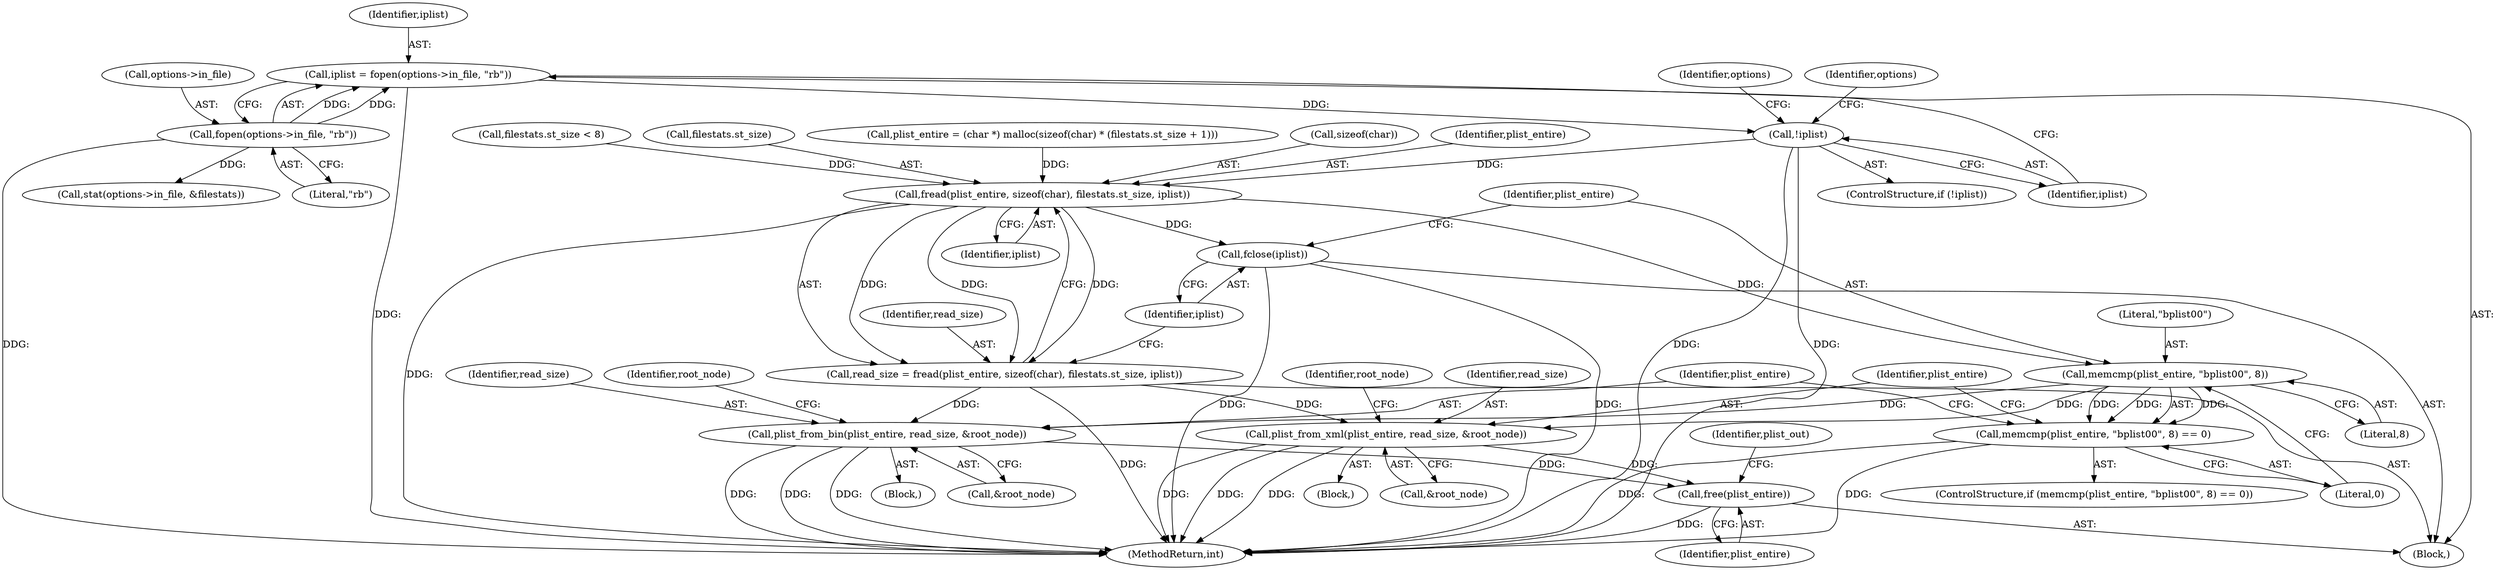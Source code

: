 digraph "0_libplist_7391a506352c009fe044dead7baad9e22dd279ee@API" {
"1000144" [label="(Call,iplist = fopen(options->in_file, \"rb\"))"];
"1000146" [label="(Call,fopen(options->in_file, \"rb\"))"];
"1000152" [label="(Call,!iplist)"];
"1000192" [label="(Call,fread(plist_entire, sizeof(char), filestats.st_size, iplist))"];
"1000190" [label="(Call,read_size = fread(plist_entire, sizeof(char), filestats.st_size, iplist))"];
"1000210" [label="(Call,plist_from_bin(plist_entire, read_size, &root_node))"];
"1000236" [label="(Call,free(plist_entire))"];
"1000223" [label="(Call,plist_from_xml(plist_entire, read_size, &root_node))"];
"1000200" [label="(Call,fclose(iplist))"];
"1000204" [label="(Call,memcmp(plist_entire, \"bplist00\", 8))"];
"1000203" [label="(Call,memcmp(plist_entire, \"bplist00\", 8) == 0)"];
"1000166" [label="(Call,filestats.st_size < 8)"];
"1000196" [label="(Call,filestats.st_size)"];
"1000224" [label="(Identifier,plist_entire)"];
"1000151" [label="(ControlStructure,if (!iplist))"];
"1000191" [label="(Identifier,read_size)"];
"1000177" [label="(Call,plist_entire = (char *) malloc(sizeof(char) * (filestats.st_size + 1)))"];
"1000223" [label="(Call,plist_from_xml(plist_entire, read_size, &root_node))"];
"1000194" [label="(Call,sizeof(char))"];
"1000212" [label="(Identifier,read_size)"];
"1000222" [label="(Block,)"];
"1000205" [label="(Identifier,plist_entire)"];
"1000225" [label="(Identifier,read_size)"];
"1000206" [label="(Literal,\"bplist00\")"];
"1000204" [label="(Call,memcmp(plist_entire, \"bplist00\", 8))"];
"1000213" [label="(Call,&root_node)"];
"1000210" [label="(Call,plist_from_bin(plist_entire, read_size, &root_node))"];
"1000190" [label="(Call,read_size = fread(plist_entire, sizeof(char), filestats.st_size, iplist))"];
"1000161" [label="(Identifier,options)"];
"1000156" [label="(Identifier,options)"];
"1000147" [label="(Call,options->in_file)"];
"1000216" [label="(Identifier,root_node)"];
"1000203" [label="(Call,memcmp(plist_entire, \"bplist00\", 8) == 0)"];
"1000200" [label="(Call,fclose(iplist))"];
"1000146" [label="(Call,fopen(options->in_file, \"rb\"))"];
"1000211" [label="(Identifier,plist_entire)"];
"1000237" [label="(Identifier,plist_entire)"];
"1000153" [label="(Identifier,iplist)"];
"1000229" [label="(Identifier,root_node)"];
"1000207" [label="(Literal,8)"];
"1000159" [label="(Call,stat(options->in_file, &filestats))"];
"1000103" [label="(Block,)"];
"1000202" [label="(ControlStructure,if (memcmp(plist_entire, \"bplist00\", 8) == 0))"];
"1000201" [label="(Identifier,iplist)"];
"1000226" [label="(Call,&root_node)"];
"1000288" [label="(MethodReturn,int)"];
"1000192" [label="(Call,fread(plist_entire, sizeof(char), filestats.st_size, iplist))"];
"1000152" [label="(Call,!iplist)"];
"1000145" [label="(Identifier,iplist)"];
"1000209" [label="(Block,)"];
"1000150" [label="(Literal,\"rb\")"];
"1000208" [label="(Literal,0)"];
"1000199" [label="(Identifier,iplist)"];
"1000193" [label="(Identifier,plist_entire)"];
"1000236" [label="(Call,free(plist_entire))"];
"1000239" [label="(Identifier,plist_out)"];
"1000144" [label="(Call,iplist = fopen(options->in_file, \"rb\"))"];
"1000144" -> "1000103"  [label="AST: "];
"1000144" -> "1000146"  [label="CFG: "];
"1000145" -> "1000144"  [label="AST: "];
"1000146" -> "1000144"  [label="AST: "];
"1000153" -> "1000144"  [label="CFG: "];
"1000144" -> "1000288"  [label="DDG: "];
"1000146" -> "1000144"  [label="DDG: "];
"1000146" -> "1000144"  [label="DDG: "];
"1000144" -> "1000152"  [label="DDG: "];
"1000146" -> "1000150"  [label="CFG: "];
"1000147" -> "1000146"  [label="AST: "];
"1000150" -> "1000146"  [label="AST: "];
"1000146" -> "1000288"  [label="DDG: "];
"1000146" -> "1000159"  [label="DDG: "];
"1000152" -> "1000151"  [label="AST: "];
"1000152" -> "1000153"  [label="CFG: "];
"1000153" -> "1000152"  [label="AST: "];
"1000156" -> "1000152"  [label="CFG: "];
"1000161" -> "1000152"  [label="CFG: "];
"1000152" -> "1000288"  [label="DDG: "];
"1000152" -> "1000288"  [label="DDG: "];
"1000152" -> "1000192"  [label="DDG: "];
"1000192" -> "1000190"  [label="AST: "];
"1000192" -> "1000199"  [label="CFG: "];
"1000193" -> "1000192"  [label="AST: "];
"1000194" -> "1000192"  [label="AST: "];
"1000196" -> "1000192"  [label="AST: "];
"1000199" -> "1000192"  [label="AST: "];
"1000190" -> "1000192"  [label="CFG: "];
"1000192" -> "1000288"  [label="DDG: "];
"1000192" -> "1000190"  [label="DDG: "];
"1000192" -> "1000190"  [label="DDG: "];
"1000192" -> "1000190"  [label="DDG: "];
"1000177" -> "1000192"  [label="DDG: "];
"1000166" -> "1000192"  [label="DDG: "];
"1000192" -> "1000200"  [label="DDG: "];
"1000192" -> "1000204"  [label="DDG: "];
"1000190" -> "1000103"  [label="AST: "];
"1000191" -> "1000190"  [label="AST: "];
"1000201" -> "1000190"  [label="CFG: "];
"1000190" -> "1000288"  [label="DDG: "];
"1000190" -> "1000210"  [label="DDG: "];
"1000190" -> "1000223"  [label="DDG: "];
"1000210" -> "1000209"  [label="AST: "];
"1000210" -> "1000213"  [label="CFG: "];
"1000211" -> "1000210"  [label="AST: "];
"1000212" -> "1000210"  [label="AST: "];
"1000213" -> "1000210"  [label="AST: "];
"1000216" -> "1000210"  [label="CFG: "];
"1000210" -> "1000288"  [label="DDG: "];
"1000210" -> "1000288"  [label="DDG: "];
"1000210" -> "1000288"  [label="DDG: "];
"1000204" -> "1000210"  [label="DDG: "];
"1000210" -> "1000236"  [label="DDG: "];
"1000236" -> "1000103"  [label="AST: "];
"1000236" -> "1000237"  [label="CFG: "];
"1000237" -> "1000236"  [label="AST: "];
"1000239" -> "1000236"  [label="CFG: "];
"1000236" -> "1000288"  [label="DDG: "];
"1000223" -> "1000236"  [label="DDG: "];
"1000223" -> "1000222"  [label="AST: "];
"1000223" -> "1000226"  [label="CFG: "];
"1000224" -> "1000223"  [label="AST: "];
"1000225" -> "1000223"  [label="AST: "];
"1000226" -> "1000223"  [label="AST: "];
"1000229" -> "1000223"  [label="CFG: "];
"1000223" -> "1000288"  [label="DDG: "];
"1000223" -> "1000288"  [label="DDG: "];
"1000223" -> "1000288"  [label="DDG: "];
"1000204" -> "1000223"  [label="DDG: "];
"1000200" -> "1000103"  [label="AST: "];
"1000200" -> "1000201"  [label="CFG: "];
"1000201" -> "1000200"  [label="AST: "];
"1000205" -> "1000200"  [label="CFG: "];
"1000200" -> "1000288"  [label="DDG: "];
"1000200" -> "1000288"  [label="DDG: "];
"1000204" -> "1000203"  [label="AST: "];
"1000204" -> "1000207"  [label="CFG: "];
"1000205" -> "1000204"  [label="AST: "];
"1000206" -> "1000204"  [label="AST: "];
"1000207" -> "1000204"  [label="AST: "];
"1000208" -> "1000204"  [label="CFG: "];
"1000204" -> "1000203"  [label="DDG: "];
"1000204" -> "1000203"  [label="DDG: "];
"1000204" -> "1000203"  [label="DDG: "];
"1000203" -> "1000202"  [label="AST: "];
"1000203" -> "1000208"  [label="CFG: "];
"1000208" -> "1000203"  [label="AST: "];
"1000211" -> "1000203"  [label="CFG: "];
"1000224" -> "1000203"  [label="CFG: "];
"1000203" -> "1000288"  [label="DDG: "];
"1000203" -> "1000288"  [label="DDG: "];
}
